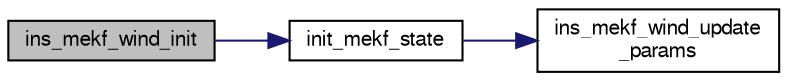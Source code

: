 digraph "ins_mekf_wind_init"
{
  edge [fontname="FreeSans",fontsize="10",labelfontname="FreeSans",labelfontsize="10"];
  node [fontname="FreeSans",fontsize="10",shape=record];
  rankdir="LR";
  Node1 [label="ins_mekf_wind_init",height=0.2,width=0.4,color="black", fillcolor="grey75", style="filled", fontcolor="black"];
  Node1 -> Node2 [color="midnightblue",fontsize="10",style="solid",fontname="FreeSans"];
  Node2 [label="init_mekf_state",height=0.2,width=0.4,color="black", fillcolor="white", style="filled",URL="$ins__mekf__wind_8cpp.html#a29644c7337734ffcf0780b5adf1b23ca"];
  Node2 -> Node3 [color="midnightblue",fontsize="10",style="solid",fontname="FreeSans"];
  Node3 [label="ins_mekf_wind_update\l_params",height=0.2,width=0.4,color="black", fillcolor="white", style="filled",URL="$ins__mekf__wind_8cpp.html#a5d5fb8d480ffcf01a121b3ba21d7e303"];
}
